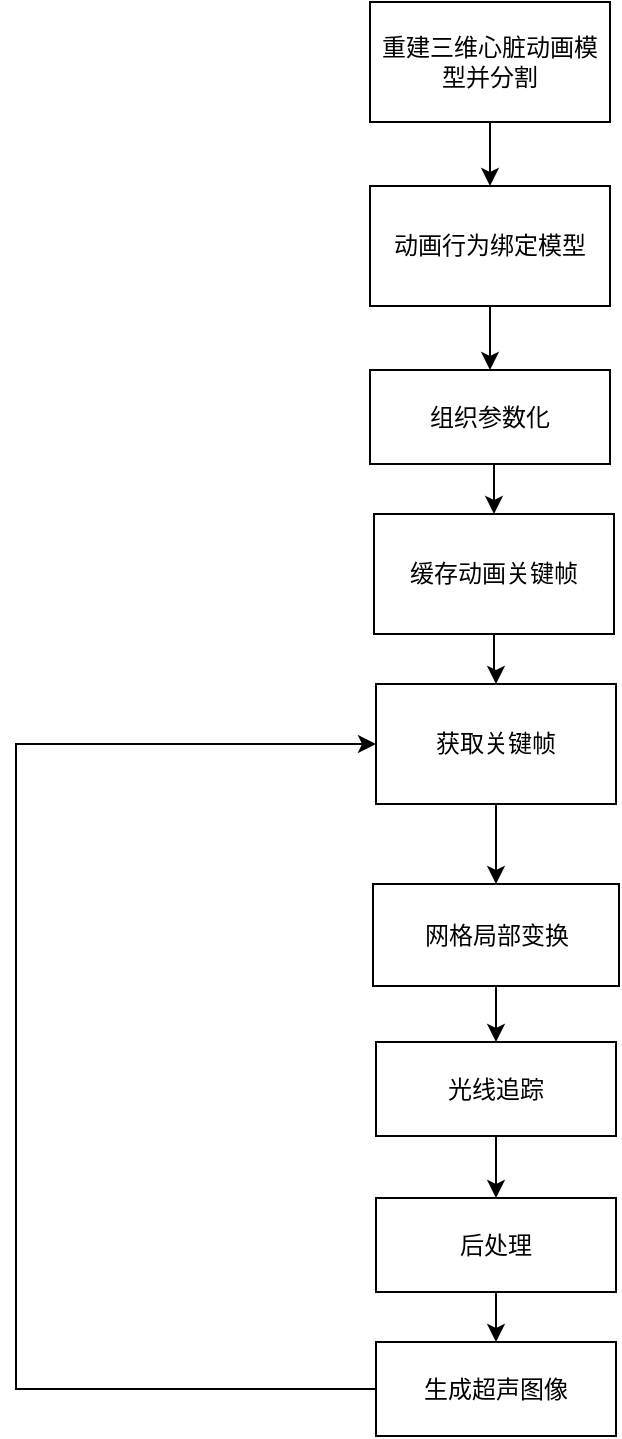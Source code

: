 <mxfile version="22.1.4" type="github">
  <diagram name="第 1 页" id="g5NczgUW40yVu12CTRjm">
    <mxGraphModel dx="2021" dy="309" grid="0" gridSize="10" guides="1" tooltips="1" connect="1" arrows="1" fold="1" page="0" pageScale="1" pageWidth="827" pageHeight="1169" math="0" shadow="0">
      <root>
        <mxCell id="0" />
        <mxCell id="1" parent="0" />
        <mxCell id="R_mAVtZIFWMPXg7xLIdM-3" value="" style="edgeStyle=orthogonalEdgeStyle;rounded=0;orthogonalLoop=1;jettySize=auto;html=1;" edge="1" parent="1" source="R_mAVtZIFWMPXg7xLIdM-1" target="R_mAVtZIFWMPXg7xLIdM-2">
          <mxGeometry relative="1" as="geometry" />
        </mxCell>
        <mxCell id="R_mAVtZIFWMPXg7xLIdM-1" value="重建三维心脏动画模型并分割" style="rounded=0;whiteSpace=wrap;html=1;" vertex="1" parent="1">
          <mxGeometry x="-588" y="588" width="120" height="60" as="geometry" />
        </mxCell>
        <mxCell id="R_mAVtZIFWMPXg7xLIdM-5" value="" style="edgeStyle=orthogonalEdgeStyle;rounded=0;orthogonalLoop=1;jettySize=auto;html=1;" edge="1" parent="1" source="R_mAVtZIFWMPXg7xLIdM-2" target="R_mAVtZIFWMPXg7xLIdM-4">
          <mxGeometry relative="1" as="geometry" />
        </mxCell>
        <mxCell id="R_mAVtZIFWMPXg7xLIdM-2" value="动画行为绑定模型" style="rounded=0;whiteSpace=wrap;html=1;" vertex="1" parent="1">
          <mxGeometry x="-588" y="680" width="120" height="60" as="geometry" />
        </mxCell>
        <mxCell id="R_mAVtZIFWMPXg7xLIdM-13" style="edgeStyle=orthogonalEdgeStyle;rounded=0;orthogonalLoop=1;jettySize=auto;html=1;exitX=0.5;exitY=1;exitDx=0;exitDy=0;entryX=0.5;entryY=0;entryDx=0;entryDy=0;" edge="1" parent="1" source="R_mAVtZIFWMPXg7xLIdM-4" target="R_mAVtZIFWMPXg7xLIdM-8">
          <mxGeometry relative="1" as="geometry" />
        </mxCell>
        <mxCell id="R_mAVtZIFWMPXg7xLIdM-4" value="&#xa;&lt;br style=&quot;border-color: var(--border-color); color: rgb(0, 0, 0); font-family: Helvetica; font-size: 12px; font-style: normal; font-variant-ligatures: normal; font-variant-caps: normal; font-weight: 400; letter-spacing: normal; orphans: 2; text-align: center; text-indent: 0px; text-transform: none; widows: 2; word-spacing: 0px; -webkit-text-stroke-width: 0px; background-color: rgb(255, 255, 255); text-decoration-thickness: initial; text-decoration-style: initial; text-decoration-color: initial;&quot;&gt;&lt;span style=&quot;border-color: var(--border-color); color: rgb(0, 0, 0); font-family: Helvetica; font-size: 12px; font-style: normal; font-variant-ligatures: normal; font-variant-caps: normal; font-weight: 400; letter-spacing: normal; orphans: 2; text-align: center; text-indent: 0px; text-transform: none; widows: 2; word-spacing: 0px; -webkit-text-stroke-width: 0px; text-decoration-thickness: initial; text-decoration-style: initial; text-decoration-color: initial; background-color: rgb(255, 255, 255); float: none; display: inline !important;&quot;&gt;组织参数化&lt;/span&gt;&lt;br style=&quot;border-color: var(--border-color); color: rgb(0, 0, 0); font-family: Helvetica; font-size: 12px; font-style: normal; font-variant-ligatures: normal; font-variant-caps: normal; font-weight: 400; letter-spacing: normal; orphans: 2; text-align: center; text-indent: 0px; text-transform: none; widows: 2; word-spacing: 0px; -webkit-text-stroke-width: 0px; background-color: rgb(255, 255, 255); text-decoration-thickness: initial; text-decoration-style: initial; text-decoration-color: initial;&quot;&gt;&#xa;&#xa;" style="rounded=0;whiteSpace=wrap;html=1;" vertex="1" parent="1">
          <mxGeometry x="-588" y="772" width="120" height="47" as="geometry" />
        </mxCell>
        <mxCell id="R_mAVtZIFWMPXg7xLIdM-14" value="" style="edgeStyle=orthogonalEdgeStyle;rounded=0;orthogonalLoop=1;jettySize=auto;html=1;entryX=0.5;entryY=0;entryDx=0;entryDy=0;" edge="1" parent="1" source="R_mAVtZIFWMPXg7xLIdM-8" target="R_mAVtZIFWMPXg7xLIdM-16">
          <mxGeometry relative="1" as="geometry" />
        </mxCell>
        <mxCell id="R_mAVtZIFWMPXg7xLIdM-8" value="缓存动画关键帧" style="rounded=0;whiteSpace=wrap;html=1;" vertex="1" parent="1">
          <mxGeometry x="-586" y="844" width="120" height="60" as="geometry" />
        </mxCell>
        <mxCell id="R_mAVtZIFWMPXg7xLIdM-20" value="" style="edgeStyle=orthogonalEdgeStyle;rounded=0;orthogonalLoop=1;jettySize=auto;html=1;" edge="1" parent="1" source="R_mAVtZIFWMPXg7xLIdM-10" target="R_mAVtZIFWMPXg7xLIdM-18">
          <mxGeometry relative="1" as="geometry" />
        </mxCell>
        <mxCell id="R_mAVtZIFWMPXg7xLIdM-10" value="网格局部变换" style="rounded=0;whiteSpace=wrap;html=1;" vertex="1" parent="1">
          <mxGeometry x="-586.5" y="1029" width="123" height="51" as="geometry" />
        </mxCell>
        <mxCell id="R_mAVtZIFWMPXg7xLIdM-19" style="edgeStyle=orthogonalEdgeStyle;rounded=0;orthogonalLoop=1;jettySize=auto;html=1;exitX=0.5;exitY=1;exitDx=0;exitDy=0;" edge="1" parent="1" source="R_mAVtZIFWMPXg7xLIdM-16" target="R_mAVtZIFWMPXg7xLIdM-10">
          <mxGeometry relative="1" as="geometry" />
        </mxCell>
        <mxCell id="R_mAVtZIFWMPXg7xLIdM-16" value="获取关键帧" style="rounded=0;whiteSpace=wrap;html=1;" vertex="1" parent="1">
          <mxGeometry x="-585" y="929" width="120" height="60" as="geometry" />
        </mxCell>
        <mxCell id="R_mAVtZIFWMPXg7xLIdM-22" value="" style="edgeStyle=orthogonalEdgeStyle;rounded=0;orthogonalLoop=1;jettySize=auto;html=1;" edge="1" parent="1" source="R_mAVtZIFWMPXg7xLIdM-18" target="R_mAVtZIFWMPXg7xLIdM-21">
          <mxGeometry relative="1" as="geometry" />
        </mxCell>
        <mxCell id="R_mAVtZIFWMPXg7xLIdM-18" value="光线追踪" style="rounded=0;whiteSpace=wrap;html=1;" vertex="1" parent="1">
          <mxGeometry x="-585" y="1108" width="120" height="47" as="geometry" />
        </mxCell>
        <mxCell id="R_mAVtZIFWMPXg7xLIdM-24" value="" style="edgeStyle=orthogonalEdgeStyle;rounded=0;orthogonalLoop=1;jettySize=auto;html=1;" edge="1" parent="1" source="R_mAVtZIFWMPXg7xLIdM-21" target="R_mAVtZIFWMPXg7xLIdM-23">
          <mxGeometry relative="1" as="geometry" />
        </mxCell>
        <mxCell id="R_mAVtZIFWMPXg7xLIdM-21" value="后处理" style="rounded=0;whiteSpace=wrap;html=1;" vertex="1" parent="1">
          <mxGeometry x="-585" y="1186" width="120" height="47" as="geometry" />
        </mxCell>
        <mxCell id="R_mAVtZIFWMPXg7xLIdM-25" style="edgeStyle=orthogonalEdgeStyle;rounded=0;orthogonalLoop=1;jettySize=auto;html=1;exitX=0;exitY=0.5;exitDx=0;exitDy=0;entryX=0;entryY=0.5;entryDx=0;entryDy=0;" edge="1" parent="1" source="R_mAVtZIFWMPXg7xLIdM-23" target="R_mAVtZIFWMPXg7xLIdM-16">
          <mxGeometry relative="1" as="geometry">
            <mxPoint x="-770.222" y="958.722" as="targetPoint" />
            <Array as="points">
              <mxPoint x="-765" y="1282" />
              <mxPoint x="-765" y="959" />
            </Array>
          </mxGeometry>
        </mxCell>
        <mxCell id="R_mAVtZIFWMPXg7xLIdM-23" value="生成超声图像" style="rounded=0;whiteSpace=wrap;html=1;" vertex="1" parent="1">
          <mxGeometry x="-585" y="1258" width="120" height="47" as="geometry" />
        </mxCell>
      </root>
    </mxGraphModel>
  </diagram>
</mxfile>

